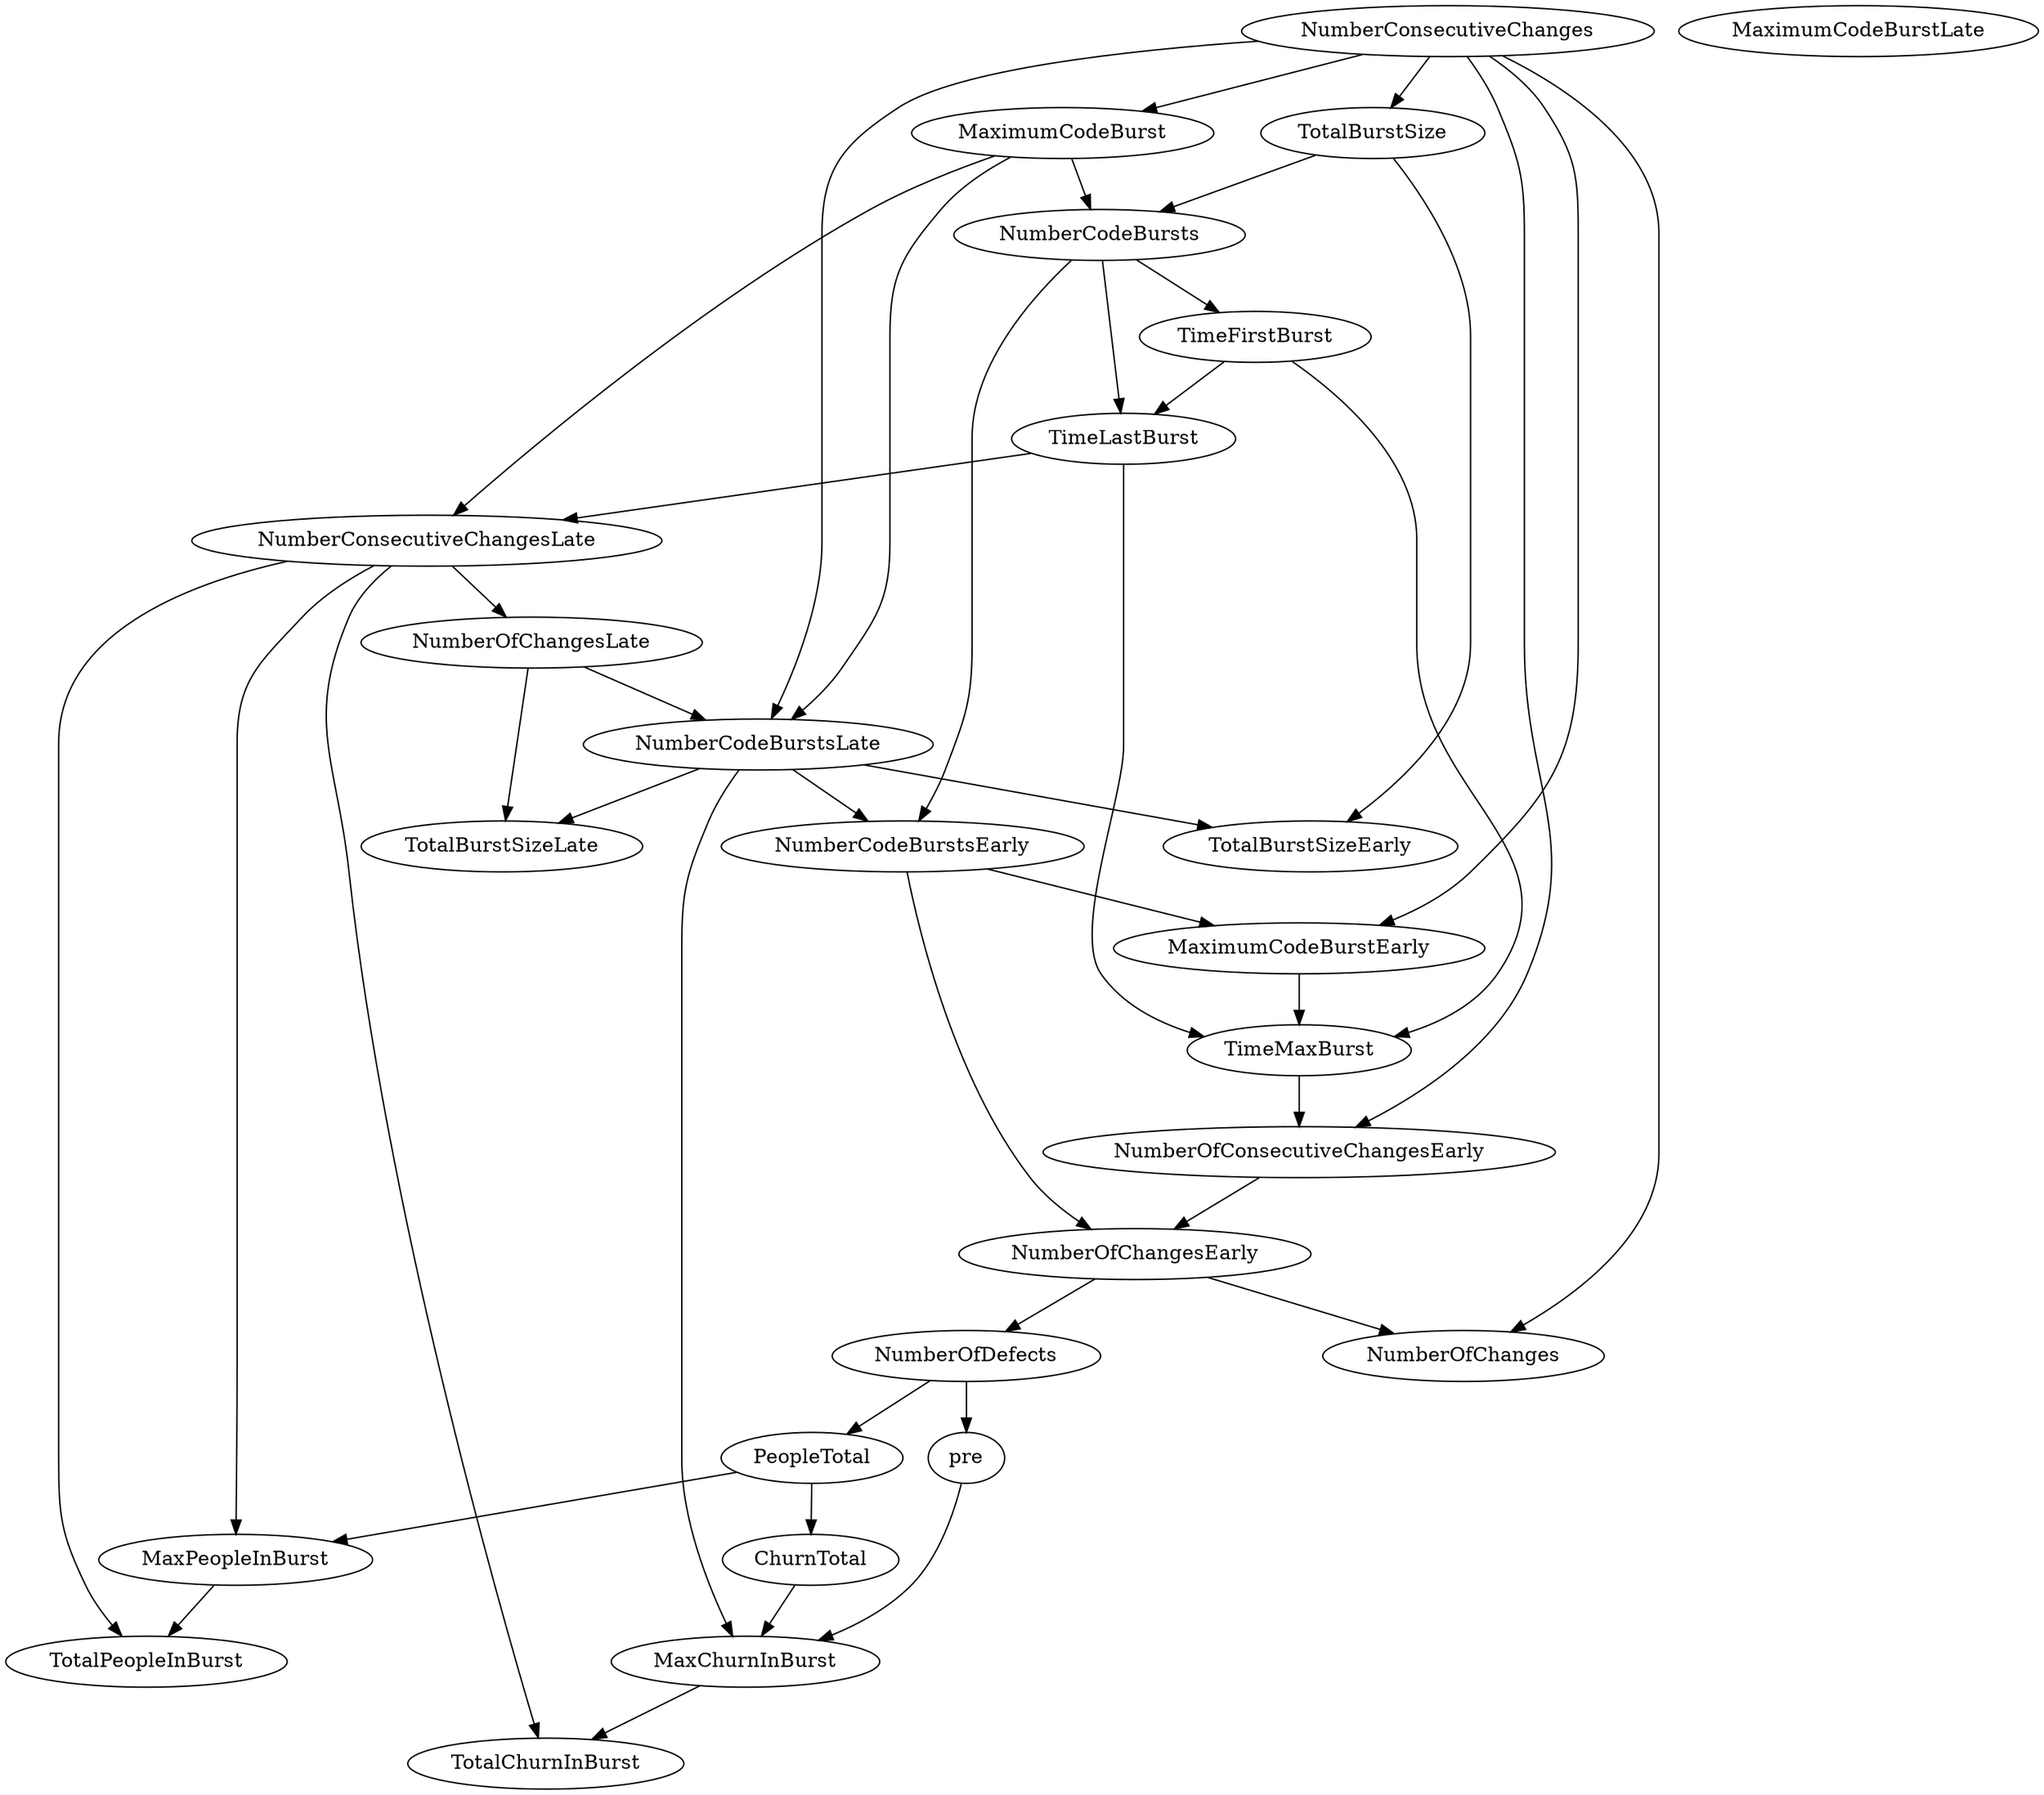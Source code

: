 digraph {
   TotalPeopleInBurst;
   MaximumCodeBurstLate;
   NumberOfChanges;
   MaxPeopleInBurst;
   TotalBurstSizeLate;
   NumberCodeBurstsLate;
   NumberOfChangesLate;
   NumberOfChangesEarly;
   MaxChurnInBurst;
   MaximumCodeBurstEarly;
   NumberCodeBurstsEarly;
   TimeFirstBurst;
   TotalChurnInBurst;
   ChurnTotal;
   MaximumCodeBurst;
   NumberOfConsecutiveChangesEarly;
   NumberConsecutiveChangesLate;
   TotalBurstSizeEarly;
   TotalBurstSize;
   TimeMaxBurst;
   NumberConsecutiveChanges;
   TimeLastBurst;
   NumberCodeBursts;
   PeopleTotal;
   pre;
   NumberOfDefects;
   MaxPeopleInBurst -> TotalPeopleInBurst;
   NumberCodeBurstsLate -> TotalBurstSizeLate;
   NumberCodeBurstsLate -> MaxChurnInBurst;
   NumberCodeBurstsLate -> NumberCodeBurstsEarly;
   NumberCodeBurstsLate -> TotalBurstSizeEarly;
   NumberOfChangesLate -> TotalBurstSizeLate;
   NumberOfChangesLate -> NumberCodeBurstsLate;
   NumberOfChangesEarly -> NumberOfChanges;
   NumberOfChangesEarly -> NumberOfDefects;
   MaxChurnInBurst -> TotalChurnInBurst;
   MaximumCodeBurstEarly -> TimeMaxBurst;
   NumberCodeBurstsEarly -> NumberOfChangesEarly;
   NumberCodeBurstsEarly -> MaximumCodeBurstEarly;
   TimeFirstBurst -> TimeMaxBurst;
   TimeFirstBurst -> TimeLastBurst;
   ChurnTotal -> MaxChurnInBurst;
   MaximumCodeBurst -> NumberCodeBurstsLate;
   MaximumCodeBurst -> NumberConsecutiveChangesLate;
   MaximumCodeBurst -> NumberCodeBursts;
   NumberOfConsecutiveChangesEarly -> NumberOfChangesEarly;
   NumberConsecutiveChangesLate -> TotalPeopleInBurst;
   NumberConsecutiveChangesLate -> MaxPeopleInBurst;
   NumberConsecutiveChangesLate -> NumberOfChangesLate;
   NumberConsecutiveChangesLate -> TotalChurnInBurst;
   TotalBurstSize -> TotalBurstSizeEarly;
   TotalBurstSize -> NumberCodeBursts;
   TimeMaxBurst -> NumberOfConsecutiveChangesEarly;
   NumberConsecutiveChanges -> NumberOfChanges;
   NumberConsecutiveChanges -> NumberCodeBurstsLate;
   NumberConsecutiveChanges -> MaximumCodeBurstEarly;
   NumberConsecutiveChanges -> MaximumCodeBurst;
   NumberConsecutiveChanges -> NumberOfConsecutiveChangesEarly;
   NumberConsecutiveChanges -> TotalBurstSize;
   TimeLastBurst -> NumberConsecutiveChangesLate;
   TimeLastBurst -> TimeMaxBurst;
   NumberCodeBursts -> NumberCodeBurstsEarly;
   NumberCodeBursts -> TimeFirstBurst;
   NumberCodeBursts -> TimeLastBurst;
   PeopleTotal -> MaxPeopleInBurst;
   PeopleTotal -> ChurnTotal;
   pre -> MaxChurnInBurst;
   NumberOfDefects -> PeopleTotal;
   NumberOfDefects -> pre;
}
